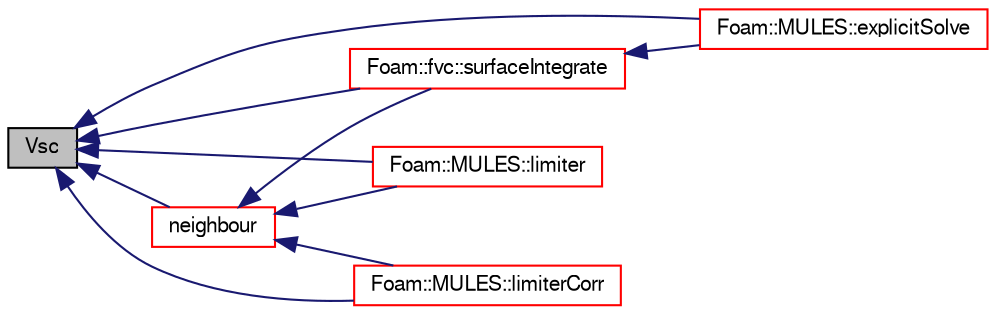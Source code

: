 digraph "Vsc"
{
  bgcolor="transparent";
  edge [fontname="FreeSans",fontsize="10",labelfontname="FreeSans",labelfontsize="10"];
  node [fontname="FreeSans",fontsize="10",shape=record];
  rankdir="LR";
  Node18077 [label="Vsc",height=0.2,width=0.4,color="black", fillcolor="grey75", style="filled", fontcolor="black"];
  Node18077 -> Node18078 [dir="back",color="midnightblue",fontsize="10",style="solid",fontname="FreeSans"];
  Node18078 [label="Foam::MULES::explicitSolve",height=0.2,width=0.4,color="red",URL="$a21136.html#a62d251545cddb4d8e55512c4a86dcabf"];
  Node18077 -> Node18084 [dir="back",color="midnightblue",fontsize="10",style="solid",fontname="FreeSans"];
  Node18084 [label="Foam::MULES::limiter",height=0.2,width=0.4,color="red",URL="$a21136.html#ae90eb6b771613f9ffe9bbe814bc2d479"];
  Node18077 -> Node18109 [dir="back",color="midnightblue",fontsize="10",style="solid",fontname="FreeSans"];
  Node18109 [label="Foam::MULES::limiterCorr",height=0.2,width=0.4,color="red",URL="$a21136.html#a38e5d08438513810310daf8913dc4917"];
  Node18077 -> Node18116 [dir="back",color="midnightblue",fontsize="10",style="solid",fontname="FreeSans"];
  Node18116 [label="neighbour",height=0.2,width=0.4,color="red",URL="$a22766.html#aab1a7f2af09b33005a527e107c7b3fad",tooltip="Internal face neighbour. "];
  Node18116 -> Node18084 [dir="back",color="midnightblue",fontsize="10",style="solid",fontname="FreeSans"];
  Node18116 -> Node18109 [dir="back",color="midnightblue",fontsize="10",style="solid",fontname="FreeSans"];
  Node18116 -> Node18250 [dir="back",color="midnightblue",fontsize="10",style="solid",fontname="FreeSans"];
  Node18250 [label="Foam::fvc::surfaceIntegrate",height=0.2,width=0.4,color="red",URL="$a21134.html#aba5bf4c91953aa61f90bc35f6d487fd6"];
  Node18250 -> Node18078 [dir="back",color="midnightblue",fontsize="10",style="solid",fontname="FreeSans"];
  Node18077 -> Node18250 [dir="back",color="midnightblue",fontsize="10",style="solid",fontname="FreeSans"];
}
